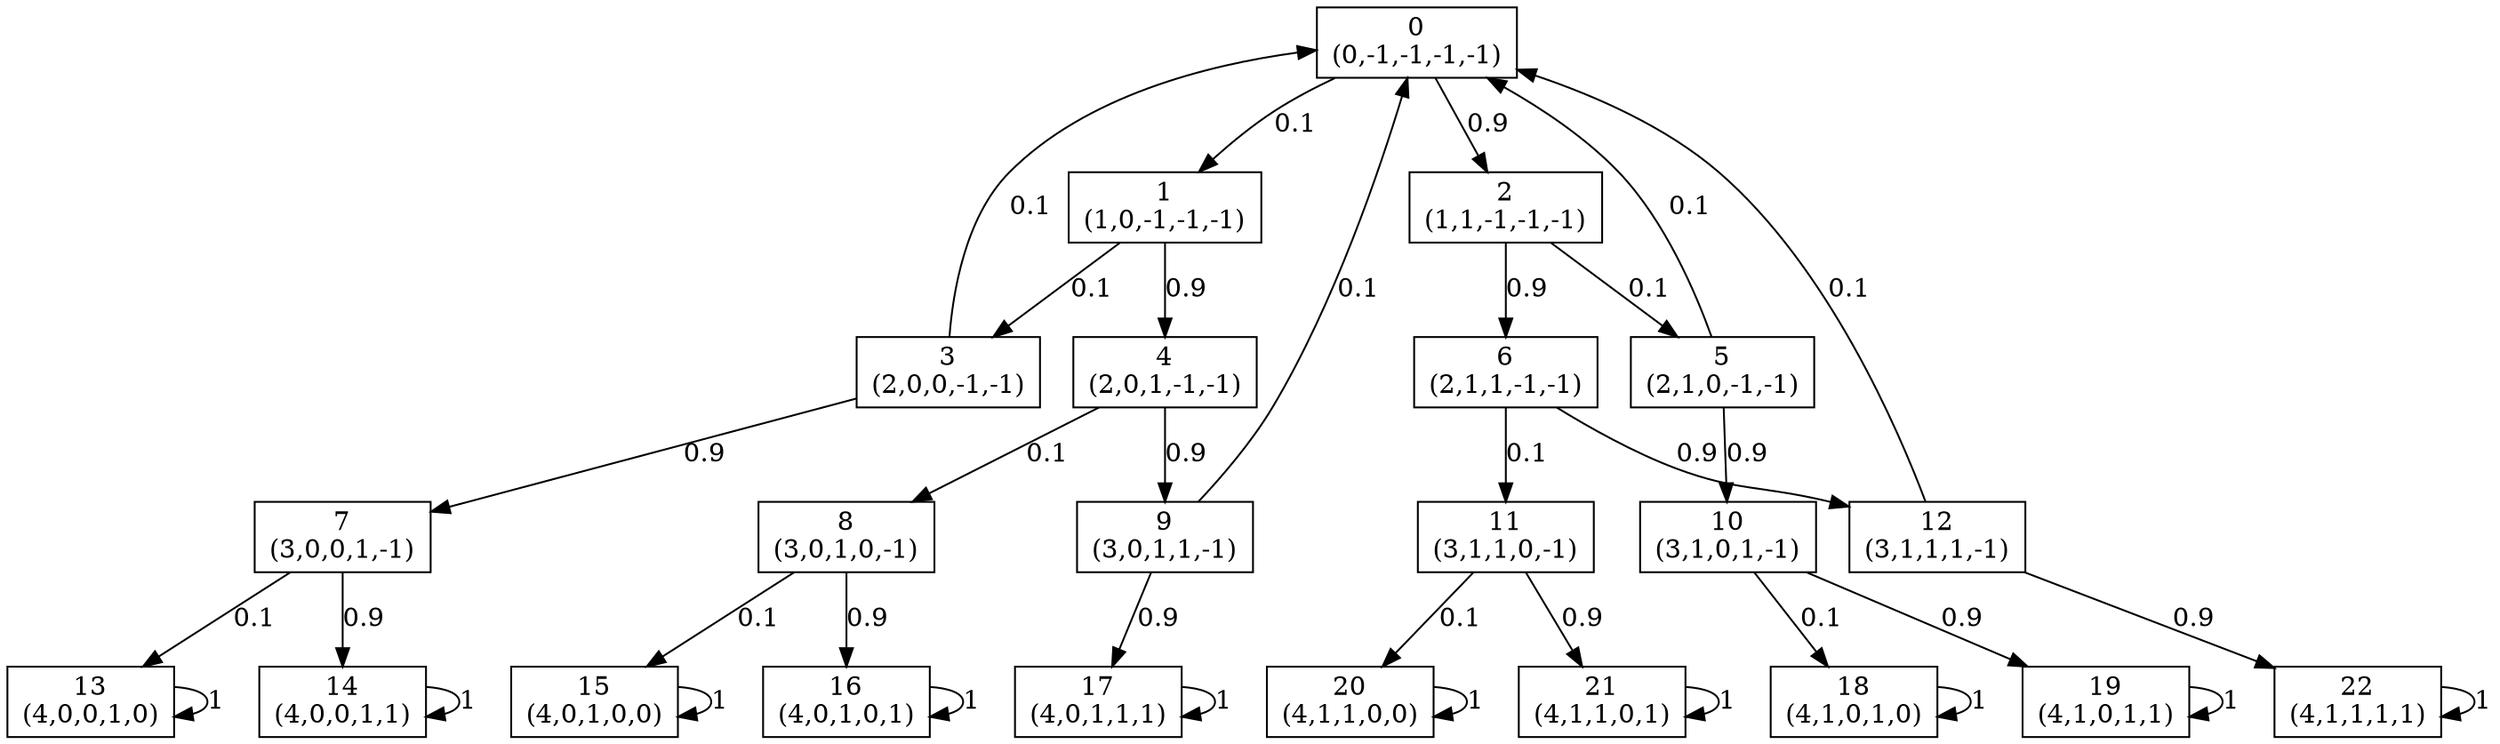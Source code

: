 digraph P {
node [shape=box];
0 -> 1 [ label="0.1" ];
0 -> 2 [ label="0.9" ];
1 -> 3 [ label="0.1" ];
1 -> 4 [ label="0.9" ];
2 -> 5 [ label="0.1" ];
2 -> 6 [ label="0.9" ];
3 -> 0 [ label="0.1" ];
3 -> 7 [ label="0.9" ];
4 -> 8 [ label="0.1" ];
4 -> 9 [ label="0.9" ];
5 -> 0 [ label="0.1" ];
5 -> 10 [ label="0.9" ];
6 -> 11 [ label="0.1" ];
6 -> 12 [ label="0.9" ];
7 -> 13 [ label="0.1" ];
7 -> 14 [ label="0.9" ];
8 -> 15 [ label="0.1" ];
8 -> 16 [ label="0.9" ];
9 -> 0 [ label="0.1" ];
9 -> 17 [ label="0.9" ];
10 -> 18 [ label="0.1" ];
10 -> 19 [ label="0.9" ];
11 -> 20 [ label="0.1" ];
11 -> 21 [ label="0.9" ];
12 -> 0 [ label="0.1" ];
12 -> 22 [ label="0.9" ];
13 -> 13 [ label="1" ];
14 -> 14 [ label="1" ];
15 -> 15 [ label="1" ];
16 -> 16 [ label="1" ];
17 -> 17 [ label="1" ];
18 -> 18 [ label="1" ];
19 -> 19 [ label="1" ];
20 -> 20 [ label="1" ];
21 -> 21 [ label="1" ];
22 -> 22 [ label="1" ];
0 [label="0\n(0,-1,-1,-1,-1)"];
1 [label="1\n(1,0,-1,-1,-1)"];
2 [label="2\n(1,1,-1,-1,-1)"];
3 [label="3\n(2,0,0,-1,-1)"];
4 [label="4\n(2,0,1,-1,-1)"];
5 [label="5\n(2,1,0,-1,-1)"];
6 [label="6\n(2,1,1,-1,-1)"];
7 [label="7\n(3,0,0,1,-1)"];
8 [label="8\n(3,0,1,0,-1)"];
9 [label="9\n(3,0,1,1,-1)"];
10 [label="10\n(3,1,0,1,-1)"];
11 [label="11\n(3,1,1,0,-1)"];
12 [label="12\n(3,1,1,1,-1)"];
13 [label="13\n(4,0,0,1,0)"];
14 [label="14\n(4,0,0,1,1)"];
15 [label="15\n(4,0,1,0,0)"];
16 [label="16\n(4,0,1,0,1)"];
17 [label="17\n(4,0,1,1,1)"];
18 [label="18\n(4,1,0,1,0)"];
19 [label="19\n(4,1,0,1,1)"];
20 [label="20\n(4,1,1,0,0)"];
21 [label="21\n(4,1,1,0,1)"];
22 [label="22\n(4,1,1,1,1)"];
}

